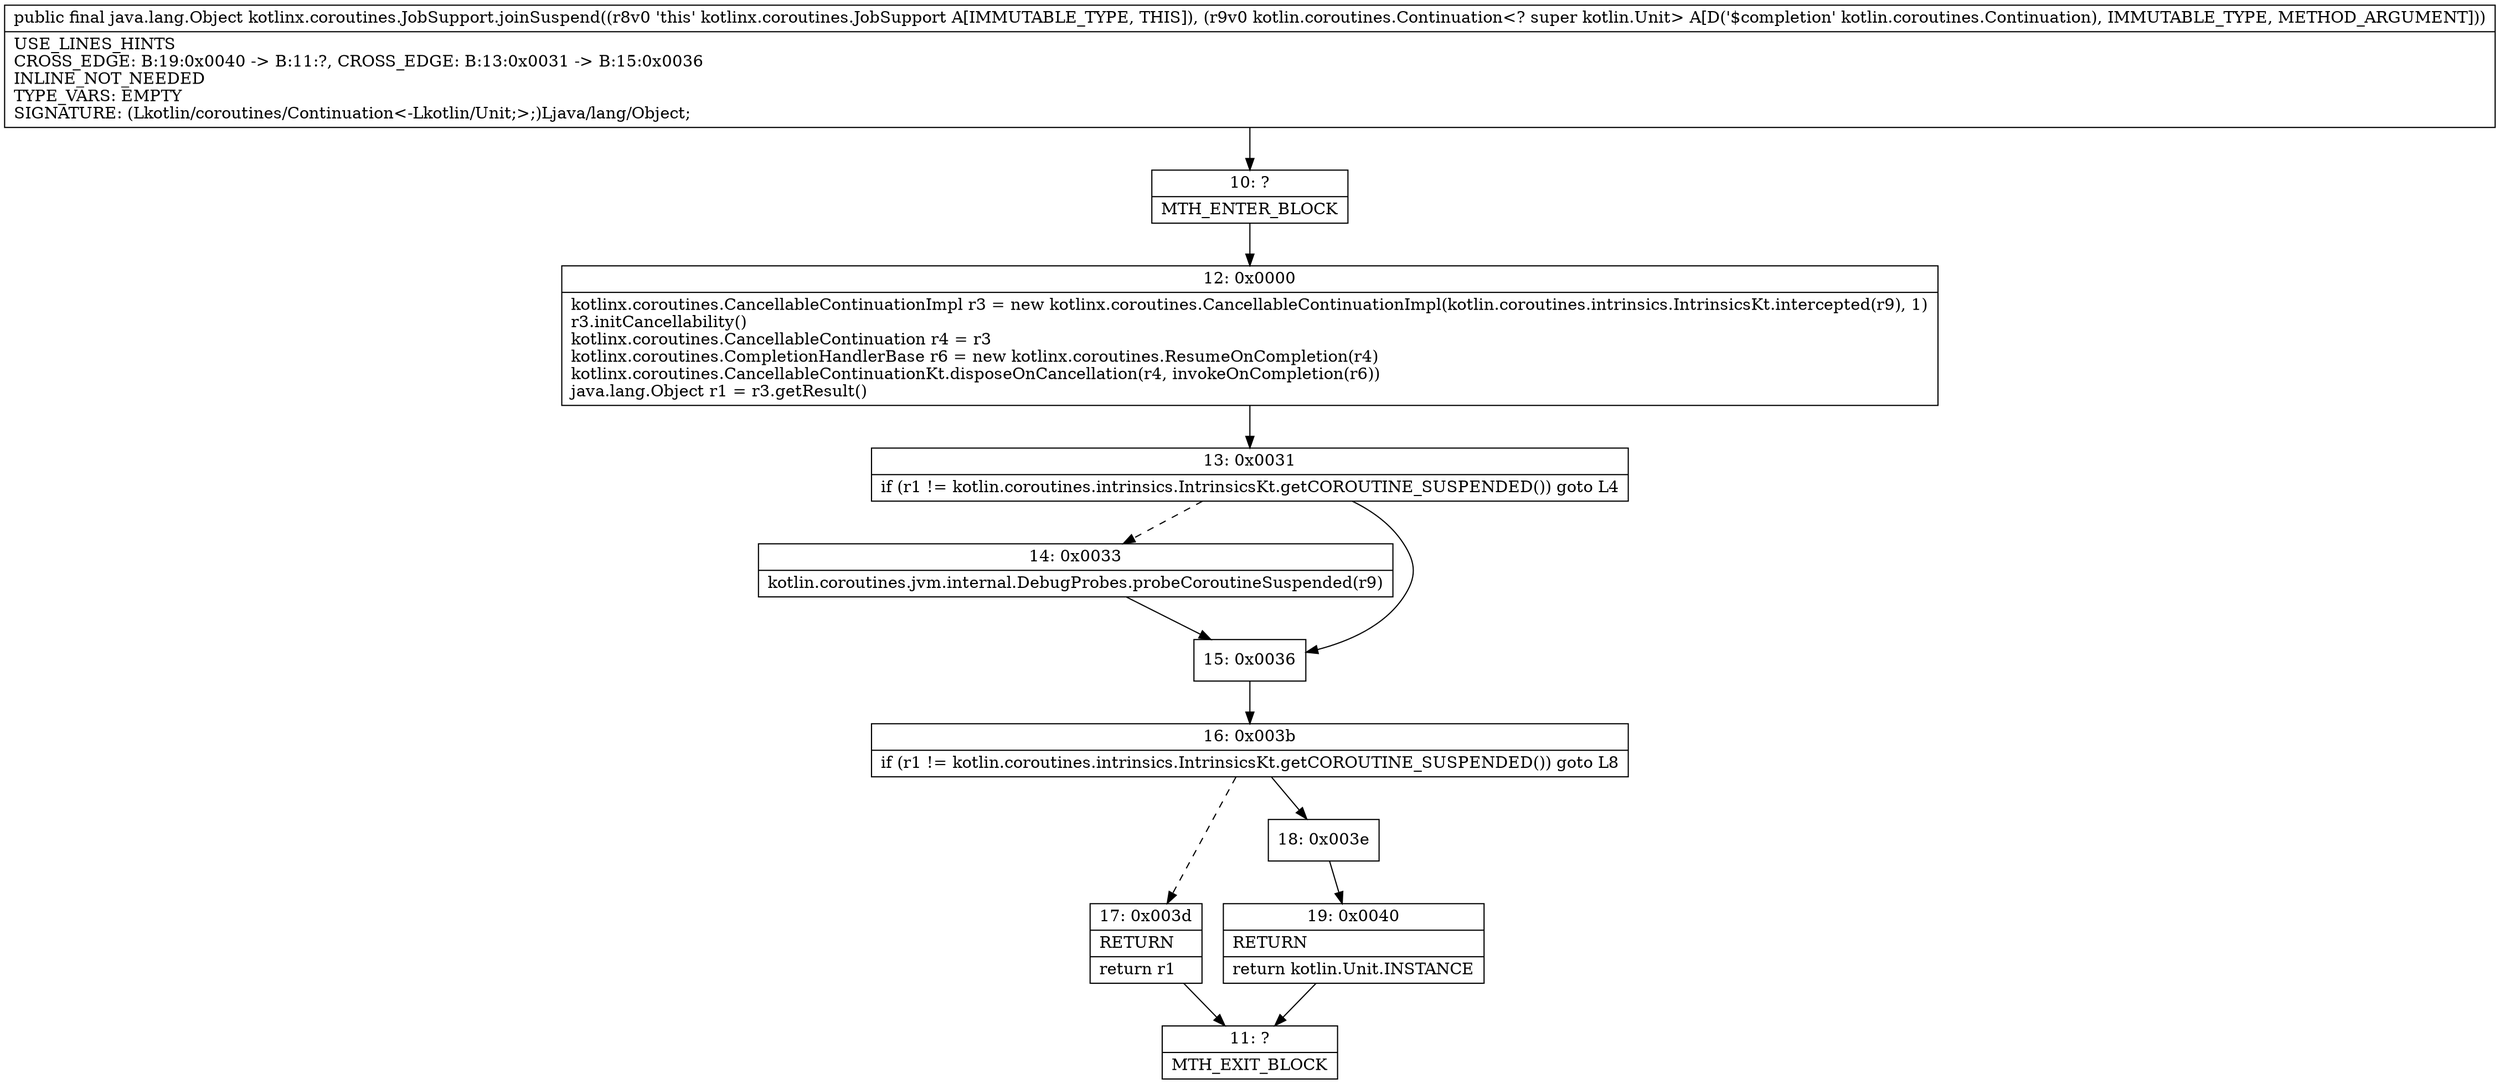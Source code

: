 digraph "CFG forkotlinx.coroutines.JobSupport.joinSuspend(Lkotlin\/coroutines\/Continuation;)Ljava\/lang\/Object;" {
Node_10 [shape=record,label="{10\:\ ?|MTH_ENTER_BLOCK\l}"];
Node_12 [shape=record,label="{12\:\ 0x0000|kotlinx.coroutines.CancellableContinuationImpl r3 = new kotlinx.coroutines.CancellableContinuationImpl(kotlin.coroutines.intrinsics.IntrinsicsKt.intercepted(r9), 1)\lr3.initCancellability()\lkotlinx.coroutines.CancellableContinuation r4 = r3\lkotlinx.coroutines.CompletionHandlerBase r6 = new kotlinx.coroutines.ResumeOnCompletion(r4)\lkotlinx.coroutines.CancellableContinuationKt.disposeOnCancellation(r4, invokeOnCompletion(r6))\ljava.lang.Object r1 = r3.getResult()\l}"];
Node_13 [shape=record,label="{13\:\ 0x0031|if (r1 != kotlin.coroutines.intrinsics.IntrinsicsKt.getCOROUTINE_SUSPENDED()) goto L4\l}"];
Node_14 [shape=record,label="{14\:\ 0x0033|kotlin.coroutines.jvm.internal.DebugProbes.probeCoroutineSuspended(r9)\l}"];
Node_15 [shape=record,label="{15\:\ 0x0036}"];
Node_16 [shape=record,label="{16\:\ 0x003b|if (r1 != kotlin.coroutines.intrinsics.IntrinsicsKt.getCOROUTINE_SUSPENDED()) goto L8\l}"];
Node_17 [shape=record,label="{17\:\ 0x003d|RETURN\l|return r1\l}"];
Node_11 [shape=record,label="{11\:\ ?|MTH_EXIT_BLOCK\l}"];
Node_18 [shape=record,label="{18\:\ 0x003e}"];
Node_19 [shape=record,label="{19\:\ 0x0040|RETURN\l|return kotlin.Unit.INSTANCE\l}"];
MethodNode[shape=record,label="{public final java.lang.Object kotlinx.coroutines.JobSupport.joinSuspend((r8v0 'this' kotlinx.coroutines.JobSupport A[IMMUTABLE_TYPE, THIS]), (r9v0 kotlin.coroutines.Continuation\<? super kotlin.Unit\> A[D('$completion' kotlin.coroutines.Continuation), IMMUTABLE_TYPE, METHOD_ARGUMENT]))  | USE_LINES_HINTS\lCROSS_EDGE: B:19:0x0040 \-\> B:11:?, CROSS_EDGE: B:13:0x0031 \-\> B:15:0x0036\lINLINE_NOT_NEEDED\lTYPE_VARS: EMPTY\lSIGNATURE: (Lkotlin\/coroutines\/Continuation\<\-Lkotlin\/Unit;\>;)Ljava\/lang\/Object;\l}"];
MethodNode -> Node_10;Node_10 -> Node_12;
Node_12 -> Node_13;
Node_13 -> Node_14[style=dashed];
Node_13 -> Node_15;
Node_14 -> Node_15;
Node_15 -> Node_16;
Node_16 -> Node_17[style=dashed];
Node_16 -> Node_18;
Node_17 -> Node_11;
Node_18 -> Node_19;
Node_19 -> Node_11;
}

